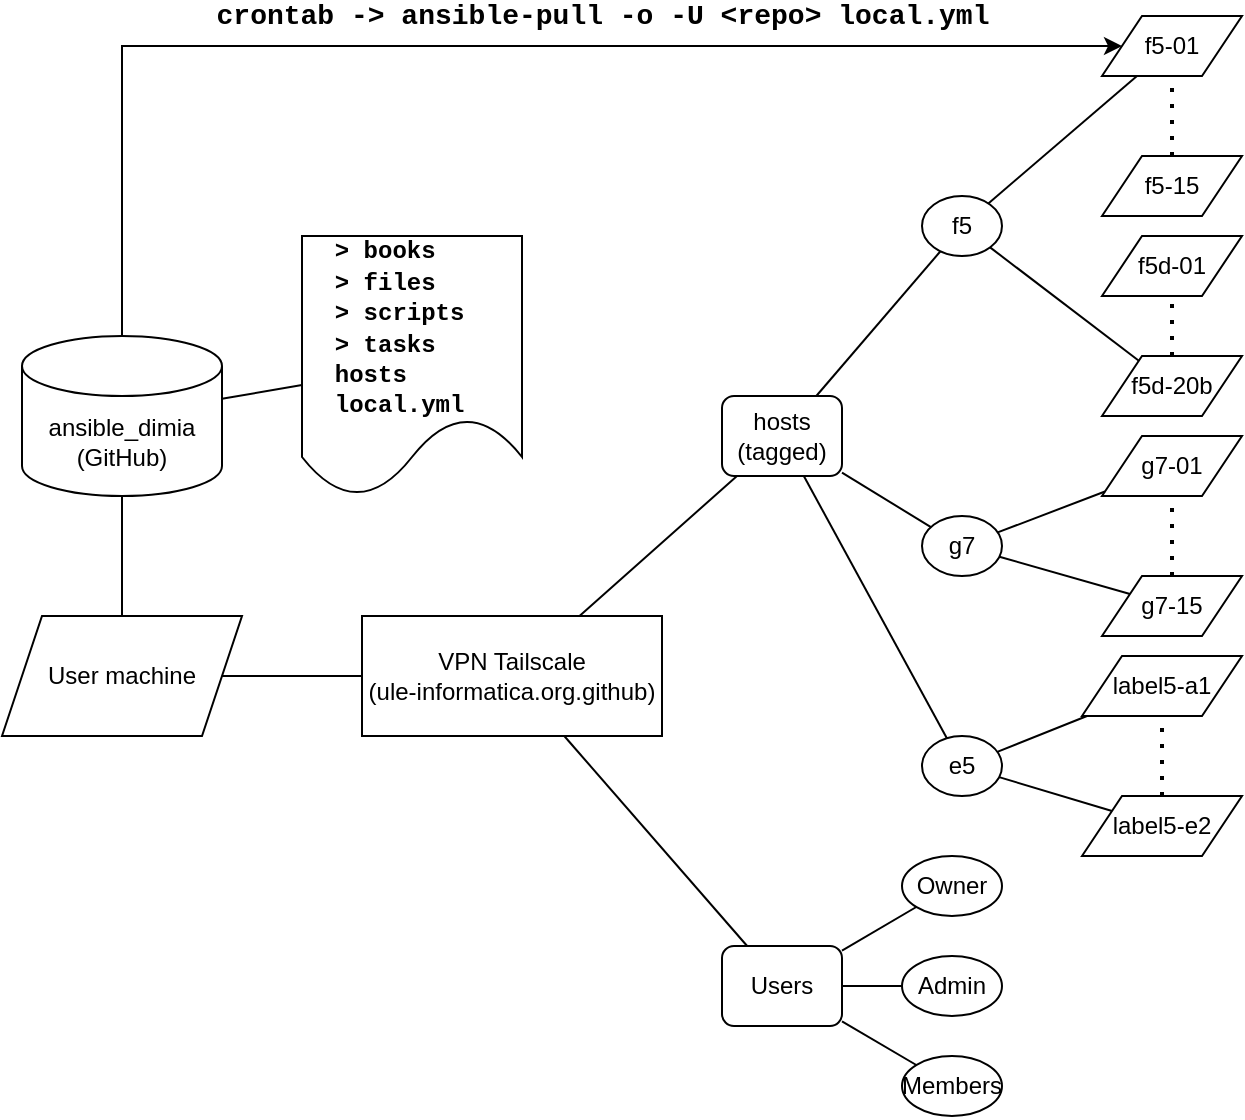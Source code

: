 <mxfile version="24.7.8">
  <diagram name="Página-1" id="mrtegxDcKuLyT-rHk_0z">
    <mxGraphModel dx="980" dy="644" grid="1" gridSize="10" guides="1" tooltips="1" connect="1" arrows="1" fold="1" page="1" pageScale="1" pageWidth="827" pageHeight="1169" math="0" shadow="0">
      <root>
        <mxCell id="0" />
        <mxCell id="1" parent="0" />
        <mxCell id="gzPxU7n1VM5Tg1i428SV-1" value="VPN Tailscale&lt;div&gt;(ule-informatica.org.github)&lt;/div&gt;" style="rounded=0;whiteSpace=wrap;html=1;" vertex="1" parent="1">
          <mxGeometry x="360" y="380" width="150" height="60" as="geometry" />
        </mxCell>
        <mxCell id="gzPxU7n1VM5Tg1i428SV-2" value="f5" style="ellipse;whiteSpace=wrap;html=1;" vertex="1" parent="1">
          <mxGeometry x="640" y="170" width="40" height="30" as="geometry" />
        </mxCell>
        <mxCell id="gzPxU7n1VM5Tg1i428SV-3" value="g7" style="ellipse;whiteSpace=wrap;html=1;" vertex="1" parent="1">
          <mxGeometry x="640" y="330" width="40" height="30" as="geometry" />
        </mxCell>
        <mxCell id="gzPxU7n1VM5Tg1i428SV-4" value="f5-01" style="shape=parallelogram;perimeter=parallelogramPerimeter;whiteSpace=wrap;html=1;fixedSize=1;" vertex="1" parent="1">
          <mxGeometry x="730" y="80" width="70" height="30" as="geometry" />
        </mxCell>
        <mxCell id="gzPxU7n1VM5Tg1i428SV-5" value="f5-15" style="shape=parallelogram;perimeter=parallelogramPerimeter;whiteSpace=wrap;html=1;fixedSize=1;" vertex="1" parent="1">
          <mxGeometry x="730" y="150" width="70" height="30" as="geometry" />
        </mxCell>
        <mxCell id="gzPxU7n1VM5Tg1i428SV-6" value="f5d-01" style="shape=parallelogram;perimeter=parallelogramPerimeter;whiteSpace=wrap;html=1;fixedSize=1;" vertex="1" parent="1">
          <mxGeometry x="730" y="190" width="70" height="30" as="geometry" />
        </mxCell>
        <mxCell id="gzPxU7n1VM5Tg1i428SV-7" value="f5d-20b" style="shape=parallelogram;perimeter=parallelogramPerimeter;whiteSpace=wrap;html=1;fixedSize=1;" vertex="1" parent="1">
          <mxGeometry x="730" y="250" width="70" height="30" as="geometry" />
        </mxCell>
        <mxCell id="gzPxU7n1VM5Tg1i428SV-8" value="g7-01" style="shape=parallelogram;perimeter=parallelogramPerimeter;whiteSpace=wrap;html=1;fixedSize=1;" vertex="1" parent="1">
          <mxGeometry x="730" y="290" width="70" height="30" as="geometry" />
        </mxCell>
        <mxCell id="gzPxU7n1VM5Tg1i428SV-9" value="g7-15" style="shape=parallelogram;perimeter=parallelogramPerimeter;whiteSpace=wrap;html=1;fixedSize=1;" vertex="1" parent="1">
          <mxGeometry x="730" y="360" width="70" height="30" as="geometry" />
        </mxCell>
        <mxCell id="gzPxU7n1VM5Tg1i428SV-10" value="e5" style="ellipse;whiteSpace=wrap;html=1;" vertex="1" parent="1">
          <mxGeometry x="640" y="440" width="40" height="30" as="geometry" />
        </mxCell>
        <mxCell id="gzPxU7n1VM5Tg1i428SV-11" value="label5-a1" style="shape=parallelogram;perimeter=parallelogramPerimeter;whiteSpace=wrap;html=1;fixedSize=1;" vertex="1" parent="1">
          <mxGeometry x="720" y="400" width="80" height="30" as="geometry" />
        </mxCell>
        <mxCell id="gzPxU7n1VM5Tg1i428SV-12" value="label5-e2" style="shape=parallelogram;perimeter=parallelogramPerimeter;whiteSpace=wrap;html=1;fixedSize=1;" vertex="1" parent="1">
          <mxGeometry x="720" y="470" width="80" height="30" as="geometry" />
        </mxCell>
        <mxCell id="gzPxU7n1VM5Tg1i428SV-14" value="" style="endArrow=none;dashed=1;html=1;dashPattern=1 3;strokeWidth=2;rounded=0;" edge="1" parent="1" source="gzPxU7n1VM5Tg1i428SV-5" target="gzPxU7n1VM5Tg1i428SV-4">
          <mxGeometry width="50" height="50" relative="1" as="geometry">
            <mxPoint x="760" y="140" as="sourcePoint" />
            <mxPoint x="360" y="310" as="targetPoint" />
          </mxGeometry>
        </mxCell>
        <mxCell id="gzPxU7n1VM5Tg1i428SV-15" value="" style="endArrow=none;dashed=1;html=1;dashPattern=1 3;strokeWidth=2;rounded=0;" edge="1" parent="1" source="gzPxU7n1VM5Tg1i428SV-7" target="gzPxU7n1VM5Tg1i428SV-6">
          <mxGeometry width="50" height="50" relative="1" as="geometry">
            <mxPoint x="775" y="160" as="sourcePoint" />
            <mxPoint x="775" y="120" as="targetPoint" />
          </mxGeometry>
        </mxCell>
        <mxCell id="gzPxU7n1VM5Tg1i428SV-16" value="" style="endArrow=none;dashed=1;html=1;dashPattern=1 3;strokeWidth=2;rounded=0;" edge="1" parent="1" source="gzPxU7n1VM5Tg1i428SV-9" target="gzPxU7n1VM5Tg1i428SV-8">
          <mxGeometry width="50" height="50" relative="1" as="geometry">
            <mxPoint x="775" y="260" as="sourcePoint" />
            <mxPoint x="775" y="230" as="targetPoint" />
          </mxGeometry>
        </mxCell>
        <mxCell id="gzPxU7n1VM5Tg1i428SV-17" value="" style="endArrow=none;dashed=1;html=1;dashPattern=1 3;strokeWidth=2;rounded=0;" edge="1" parent="1" source="gzPxU7n1VM5Tg1i428SV-12" target="gzPxU7n1VM5Tg1i428SV-11">
          <mxGeometry width="50" height="50" relative="1" as="geometry">
            <mxPoint x="775" y="370" as="sourcePoint" />
            <mxPoint x="775" y="330" as="targetPoint" />
          </mxGeometry>
        </mxCell>
        <mxCell id="gzPxU7n1VM5Tg1i428SV-18" value="" style="endArrow=none;html=1;rounded=0;" edge="1" parent="1" source="gzPxU7n1VM5Tg1i428SV-2" target="gzPxU7n1VM5Tg1i428SV-4">
          <mxGeometry width="50" height="50" relative="1" as="geometry">
            <mxPoint x="310" y="360" as="sourcePoint" />
            <mxPoint x="360" y="310" as="targetPoint" />
          </mxGeometry>
        </mxCell>
        <mxCell id="gzPxU7n1VM5Tg1i428SV-19" value="" style="endArrow=none;html=1;rounded=0;" edge="1" parent="1" source="gzPxU7n1VM5Tg1i428SV-2" target="gzPxU7n1VM5Tg1i428SV-7">
          <mxGeometry width="50" height="50" relative="1" as="geometry">
            <mxPoint x="683" y="184" as="sourcePoint" />
            <mxPoint x="758" y="120" as="targetPoint" />
          </mxGeometry>
        </mxCell>
        <mxCell id="gzPxU7n1VM5Tg1i428SV-20" value="" style="endArrow=none;html=1;rounded=0;" edge="1" parent="1" source="gzPxU7n1VM5Tg1i428SV-3" target="gzPxU7n1VM5Tg1i428SV-8">
          <mxGeometry width="50" height="50" relative="1" as="geometry">
            <mxPoint x="684" y="206" as="sourcePoint" />
            <mxPoint x="758" y="262" as="targetPoint" />
          </mxGeometry>
        </mxCell>
        <mxCell id="gzPxU7n1VM5Tg1i428SV-21" value="" style="endArrow=none;html=1;rounded=0;" edge="1" parent="1" source="gzPxU7n1VM5Tg1i428SV-3" target="gzPxU7n1VM5Tg1i428SV-9">
          <mxGeometry width="50" height="50" relative="1" as="geometry">
            <mxPoint x="688" y="348" as="sourcePoint" />
            <mxPoint x="741" y="328" as="targetPoint" />
          </mxGeometry>
        </mxCell>
        <mxCell id="gzPxU7n1VM5Tg1i428SV-22" value="" style="endArrow=none;html=1;rounded=0;" edge="1" parent="1" source="gzPxU7n1VM5Tg1i428SV-10" target="gzPxU7n1VM5Tg1i428SV-11">
          <mxGeometry width="50" height="50" relative="1" as="geometry">
            <mxPoint x="689" y="360" as="sourcePoint" />
            <mxPoint x="754" y="379" as="targetPoint" />
          </mxGeometry>
        </mxCell>
        <mxCell id="gzPxU7n1VM5Tg1i428SV-23" value="" style="endArrow=none;html=1;rounded=0;" edge="1" parent="1" source="gzPxU7n1VM5Tg1i428SV-10" target="gzPxU7n1VM5Tg1i428SV-12">
          <mxGeometry width="50" height="50" relative="1" as="geometry">
            <mxPoint x="688" y="458" as="sourcePoint" />
            <mxPoint x="733" y="440" as="targetPoint" />
          </mxGeometry>
        </mxCell>
        <mxCell id="gzPxU7n1VM5Tg1i428SV-24" value="ansible_dimia&lt;div&gt;(GitHub)&lt;/div&gt;" style="shape=cylinder3;whiteSpace=wrap;html=1;boundedLbl=1;backgroundOutline=1;size=15;" vertex="1" parent="1">
          <mxGeometry x="190" y="240" width="100" height="80" as="geometry" />
        </mxCell>
        <mxCell id="gzPxU7n1VM5Tg1i428SV-25" value="hosts&lt;div&gt;(tagged)&lt;/div&gt;" style="rounded=1;whiteSpace=wrap;html=1;" vertex="1" parent="1">
          <mxGeometry x="540" y="270" width="60" height="40" as="geometry" />
        </mxCell>
        <mxCell id="gzPxU7n1VM5Tg1i428SV-26" value="" style="endArrow=none;html=1;rounded=0;" edge="1" parent="1" source="gzPxU7n1VM5Tg1i428SV-25" target="gzPxU7n1VM5Tg1i428SV-1">
          <mxGeometry width="50" height="50" relative="1" as="geometry">
            <mxPoint x="310" y="360" as="sourcePoint" />
            <mxPoint x="360" y="310" as="targetPoint" />
          </mxGeometry>
        </mxCell>
        <mxCell id="gzPxU7n1VM5Tg1i428SV-27" value="" style="endArrow=none;html=1;rounded=0;" edge="1" parent="1" source="gzPxU7n1VM5Tg1i428SV-2" target="gzPxU7n1VM5Tg1i428SV-25">
          <mxGeometry width="50" height="50" relative="1" as="geometry">
            <mxPoint x="310" y="360" as="sourcePoint" />
            <mxPoint x="360" y="310" as="targetPoint" />
          </mxGeometry>
        </mxCell>
        <mxCell id="gzPxU7n1VM5Tg1i428SV-28" value="" style="endArrow=none;html=1;rounded=0;" edge="1" parent="1" source="gzPxU7n1VM5Tg1i428SV-3" target="gzPxU7n1VM5Tg1i428SV-25">
          <mxGeometry width="50" height="50" relative="1" as="geometry">
            <mxPoint x="659" y="208" as="sourcePoint" />
            <mxPoint x="597" y="280" as="targetPoint" />
          </mxGeometry>
        </mxCell>
        <mxCell id="gzPxU7n1VM5Tg1i428SV-29" value="" style="endArrow=none;html=1;rounded=0;" edge="1" parent="1" source="gzPxU7n1VM5Tg1i428SV-10" target="gzPxU7n1VM5Tg1i428SV-25">
          <mxGeometry width="50" height="50" relative="1" as="geometry">
            <mxPoint x="654" y="346" as="sourcePoint" />
            <mxPoint x="610" y="318" as="targetPoint" />
          </mxGeometry>
        </mxCell>
        <mxCell id="gzPxU7n1VM5Tg1i428SV-30" value="Users" style="rounded=1;whiteSpace=wrap;html=1;" vertex="1" parent="1">
          <mxGeometry x="540" y="545" width="60" height="40" as="geometry" />
        </mxCell>
        <mxCell id="gzPxU7n1VM5Tg1i428SV-31" value="" style="endArrow=none;html=1;rounded=0;" edge="1" parent="1" source="gzPxU7n1VM5Tg1i428SV-1" target="gzPxU7n1VM5Tg1i428SV-30">
          <mxGeometry width="50" height="50" relative="1" as="geometry">
            <mxPoint x="310" y="360" as="sourcePoint" />
            <mxPoint x="360" y="310" as="targetPoint" />
          </mxGeometry>
        </mxCell>
        <mxCell id="gzPxU7n1VM5Tg1i428SV-32" value="Admin" style="ellipse;whiteSpace=wrap;html=1;" vertex="1" parent="1">
          <mxGeometry x="630" y="550" width="50" height="30" as="geometry" />
        </mxCell>
        <mxCell id="gzPxU7n1VM5Tg1i428SV-33" value="Owner" style="ellipse;whiteSpace=wrap;html=1;" vertex="1" parent="1">
          <mxGeometry x="630" y="500" width="50" height="30" as="geometry" />
        </mxCell>
        <mxCell id="gzPxU7n1VM5Tg1i428SV-34" value="Members" style="ellipse;whiteSpace=wrap;html=1;" vertex="1" parent="1">
          <mxGeometry x="630" y="600" width="50" height="30" as="geometry" />
        </mxCell>
        <mxCell id="gzPxU7n1VM5Tg1i428SV-35" value="" style="endArrow=none;html=1;rounded=0;" edge="1" parent="1" source="gzPxU7n1VM5Tg1i428SV-30" target="gzPxU7n1VM5Tg1i428SV-33">
          <mxGeometry width="50" height="50" relative="1" as="geometry">
            <mxPoint x="310" y="360" as="sourcePoint" />
            <mxPoint x="360" y="310" as="targetPoint" />
          </mxGeometry>
        </mxCell>
        <mxCell id="gzPxU7n1VM5Tg1i428SV-36" value="" style="endArrow=none;html=1;rounded=0;" edge="1" parent="1" source="gzPxU7n1VM5Tg1i428SV-30" target="gzPxU7n1VM5Tg1i428SV-32">
          <mxGeometry width="50" height="50" relative="1" as="geometry">
            <mxPoint x="610" y="561" as="sourcePoint" />
            <mxPoint x="645" y="544" as="targetPoint" />
          </mxGeometry>
        </mxCell>
        <mxCell id="gzPxU7n1VM5Tg1i428SV-37" value="" style="endArrow=none;html=1;rounded=0;" edge="1" parent="1" source="gzPxU7n1VM5Tg1i428SV-30" target="gzPxU7n1VM5Tg1i428SV-34">
          <mxGeometry width="50" height="50" relative="1" as="geometry">
            <mxPoint x="610" y="575" as="sourcePoint" />
            <mxPoint x="640" y="575" as="targetPoint" />
          </mxGeometry>
        </mxCell>
        <mxCell id="gzPxU7n1VM5Tg1i428SV-38" value="User machine" style="shape=parallelogram;perimeter=parallelogramPerimeter;whiteSpace=wrap;html=1;fixedSize=1;" vertex="1" parent="1">
          <mxGeometry x="180" y="380" width="120" height="60" as="geometry" />
        </mxCell>
        <mxCell id="gzPxU7n1VM5Tg1i428SV-39" value="" style="endArrow=none;html=1;rounded=0;" edge="1" parent="1" source="gzPxU7n1VM5Tg1i428SV-38" target="gzPxU7n1VM5Tg1i428SV-1">
          <mxGeometry width="50" height="50" relative="1" as="geometry">
            <mxPoint x="300" y="420" as="sourcePoint" />
            <mxPoint x="350" y="370" as="targetPoint" />
          </mxGeometry>
        </mxCell>
        <mxCell id="gzPxU7n1VM5Tg1i428SV-40" value="" style="endArrow=none;html=1;rounded=0;" edge="1" parent="1" source="gzPxU7n1VM5Tg1i428SV-38" target="gzPxU7n1VM5Tg1i428SV-24">
          <mxGeometry width="50" height="50" relative="1" as="geometry">
            <mxPoint x="300" y="420" as="sourcePoint" />
            <mxPoint x="350" y="370" as="targetPoint" />
          </mxGeometry>
        </mxCell>
        <mxCell id="gzPxU7n1VM5Tg1i428SV-41" value="&lt;font face=&quot;Courier New&quot;&gt;&lt;b&gt;&amp;nbsp; &amp;gt; books&lt;/b&gt;&lt;/font&gt;&lt;div&gt;&lt;font face=&quot;Courier New&quot;&gt;&lt;b&gt;&amp;nbsp; &amp;gt; files&lt;/b&gt;&lt;/font&gt;&lt;/div&gt;&lt;div&gt;&lt;font face=&quot;Courier New&quot;&gt;&lt;b&gt;&amp;nbsp; &amp;gt; scripts&lt;/b&gt;&lt;/font&gt;&lt;/div&gt;&lt;div&gt;&lt;font face=&quot;Courier New&quot;&gt;&lt;b&gt;&amp;nbsp; &amp;gt; tasks&lt;/b&gt;&lt;/font&gt;&lt;/div&gt;&lt;div&gt;&lt;font face=&quot;Courier New&quot;&gt;&lt;b&gt;&amp;nbsp; hosts&lt;/b&gt;&lt;/font&gt;&lt;/div&gt;&lt;div&gt;&lt;font face=&quot;Courier New&quot;&gt;&lt;b&gt;&amp;nbsp; local.yml&lt;/b&gt;&lt;/font&gt;&lt;/div&gt;" style="shape=document;whiteSpace=wrap;html=1;boundedLbl=1;align=left;" vertex="1" parent="1">
          <mxGeometry x="330" y="190" width="110" height="130" as="geometry" />
        </mxCell>
        <mxCell id="gzPxU7n1VM5Tg1i428SV-46" value="" style="endArrow=none;html=1;rounded=0;" edge="1" parent="1" source="gzPxU7n1VM5Tg1i428SV-24" target="gzPxU7n1VM5Tg1i428SV-41">
          <mxGeometry width="50" height="50" relative="1" as="geometry">
            <mxPoint x="300" y="420" as="sourcePoint" />
            <mxPoint x="350" y="370" as="targetPoint" />
          </mxGeometry>
        </mxCell>
        <mxCell id="gzPxU7n1VM5Tg1i428SV-47" value="" style="endArrow=classic;html=1;rounded=0;" edge="1" parent="1" source="gzPxU7n1VM5Tg1i428SV-24" target="gzPxU7n1VM5Tg1i428SV-4">
          <mxGeometry width="50" height="50" relative="1" as="geometry">
            <mxPoint x="480" y="380" as="sourcePoint" />
            <mxPoint x="530" y="330" as="targetPoint" />
            <Array as="points">
              <mxPoint x="240" y="95" />
            </Array>
          </mxGeometry>
        </mxCell>
        <mxCell id="gzPxU7n1VM5Tg1i428SV-50" value="&lt;font face=&quot;Courier New&quot; style=&quot;font-size: 14px;&quot;&gt;&lt;b&gt;crontab -&amp;gt; ansible-pull -o -U &amp;lt;repo&amp;gt; local.yml&lt;/b&gt;&lt;/font&gt;" style="edgeLabel;html=1;align=center;verticalAlign=middle;resizable=0;points=[];" vertex="1" connectable="0" parent="gzPxU7n1VM5Tg1i428SV-47">
          <mxGeometry x="-0.008" y="2" relative="1" as="geometry">
            <mxPoint x="65" y="-13" as="offset" />
          </mxGeometry>
        </mxCell>
      </root>
    </mxGraphModel>
  </diagram>
</mxfile>

